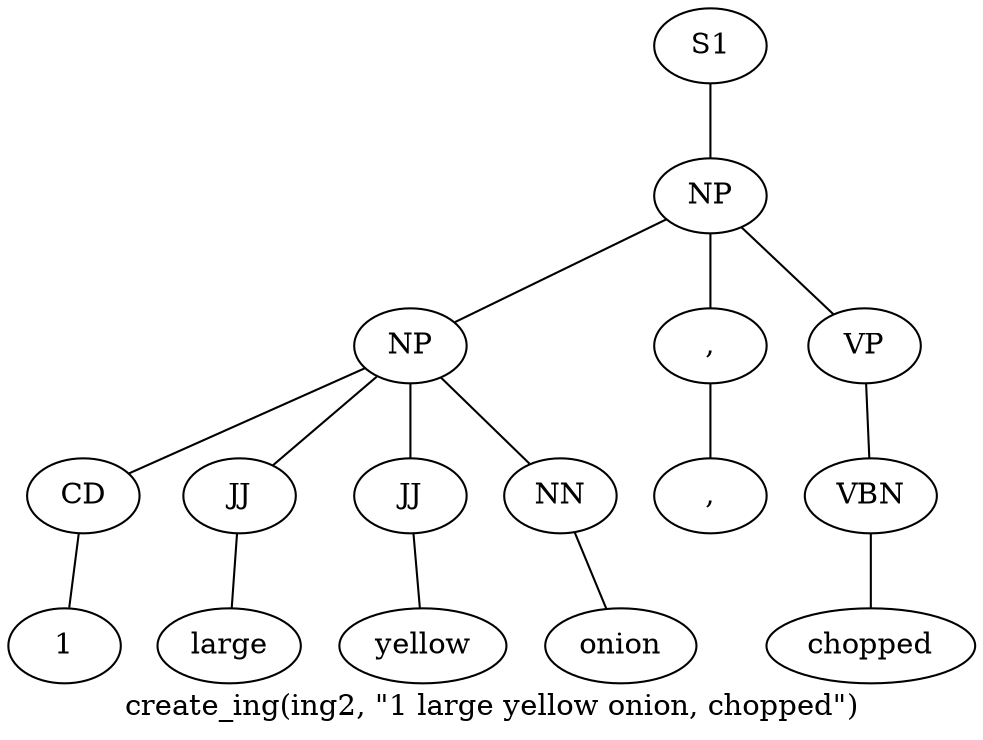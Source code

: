 graph SyntaxGraph {
	label = "create_ing(ing2, \"1 large yellow onion, chopped\")";
	Node0 [label="S1"];
	Node1 [label="NP"];
	Node2 [label="NP"];
	Node3 [label="CD"];
	Node4 [label="1"];
	Node5 [label="JJ"];
	Node6 [label="large"];
	Node7 [label="JJ"];
	Node8 [label="yellow"];
	Node9 [label="NN"];
	Node10 [label="onion"];
	Node11 [label=","];
	Node12 [label=","];
	Node13 [label="VP"];
	Node14 [label="VBN"];
	Node15 [label="chopped"];

	Node0 -- Node1;
	Node1 -- Node2;
	Node1 -- Node11;
	Node1 -- Node13;
	Node2 -- Node3;
	Node2 -- Node5;
	Node2 -- Node7;
	Node2 -- Node9;
	Node3 -- Node4;
	Node5 -- Node6;
	Node7 -- Node8;
	Node9 -- Node10;
	Node11 -- Node12;
	Node13 -- Node14;
	Node14 -- Node15;
}
